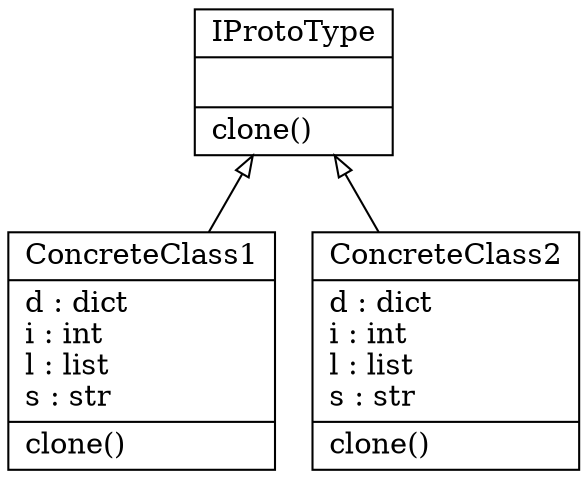 digraph "classes_prototype" {
charset="utf-8"
rankdir=BT
"0" [label="{ConcreteClass1|d : dict\li : int\ll : list\ls : str\l|clone()\l}", shape="record"];
"1" [label="{ConcreteClass2|d : dict\li : int\ll : list\ls : str\l|clone()\l}", shape="record"];
"2" [label="{IProtoType|\l|clone()\l}", shape="record"];
"0" -> "2" [arrowhead="empty", arrowtail="none"];
"1" -> "2" [arrowhead="empty", arrowtail="none"];
}
